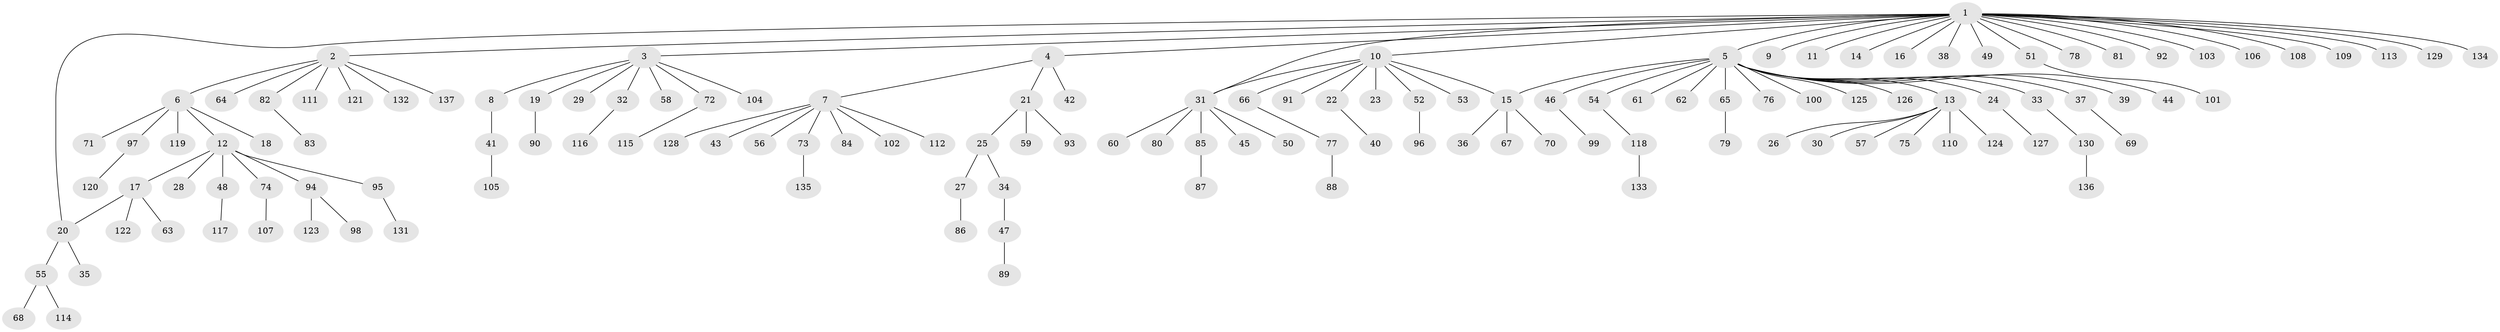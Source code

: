 // Generated by graph-tools (version 1.1) at 2025/14/03/09/25 04:14:23]
// undirected, 137 vertices, 139 edges
graph export_dot {
graph [start="1"]
  node [color=gray90,style=filled];
  1;
  2;
  3;
  4;
  5;
  6;
  7;
  8;
  9;
  10;
  11;
  12;
  13;
  14;
  15;
  16;
  17;
  18;
  19;
  20;
  21;
  22;
  23;
  24;
  25;
  26;
  27;
  28;
  29;
  30;
  31;
  32;
  33;
  34;
  35;
  36;
  37;
  38;
  39;
  40;
  41;
  42;
  43;
  44;
  45;
  46;
  47;
  48;
  49;
  50;
  51;
  52;
  53;
  54;
  55;
  56;
  57;
  58;
  59;
  60;
  61;
  62;
  63;
  64;
  65;
  66;
  67;
  68;
  69;
  70;
  71;
  72;
  73;
  74;
  75;
  76;
  77;
  78;
  79;
  80;
  81;
  82;
  83;
  84;
  85;
  86;
  87;
  88;
  89;
  90;
  91;
  92;
  93;
  94;
  95;
  96;
  97;
  98;
  99;
  100;
  101;
  102;
  103;
  104;
  105;
  106;
  107;
  108;
  109;
  110;
  111;
  112;
  113;
  114;
  115;
  116;
  117;
  118;
  119;
  120;
  121;
  122;
  123;
  124;
  125;
  126;
  127;
  128;
  129;
  130;
  131;
  132;
  133;
  134;
  135;
  136;
  137;
  1 -- 2;
  1 -- 3;
  1 -- 4;
  1 -- 5;
  1 -- 9;
  1 -- 10;
  1 -- 11;
  1 -- 14;
  1 -- 16;
  1 -- 20;
  1 -- 31;
  1 -- 38;
  1 -- 49;
  1 -- 51;
  1 -- 78;
  1 -- 81;
  1 -- 92;
  1 -- 103;
  1 -- 106;
  1 -- 108;
  1 -- 109;
  1 -- 113;
  1 -- 129;
  1 -- 134;
  2 -- 6;
  2 -- 64;
  2 -- 82;
  2 -- 111;
  2 -- 121;
  2 -- 132;
  2 -- 137;
  3 -- 8;
  3 -- 19;
  3 -- 29;
  3 -- 32;
  3 -- 58;
  3 -- 72;
  3 -- 104;
  4 -- 7;
  4 -- 21;
  4 -- 42;
  5 -- 13;
  5 -- 15;
  5 -- 24;
  5 -- 33;
  5 -- 37;
  5 -- 39;
  5 -- 44;
  5 -- 46;
  5 -- 54;
  5 -- 61;
  5 -- 62;
  5 -- 65;
  5 -- 76;
  5 -- 100;
  5 -- 125;
  5 -- 126;
  6 -- 12;
  6 -- 18;
  6 -- 71;
  6 -- 97;
  6 -- 119;
  7 -- 43;
  7 -- 56;
  7 -- 73;
  7 -- 84;
  7 -- 102;
  7 -- 112;
  7 -- 128;
  8 -- 41;
  10 -- 15;
  10 -- 22;
  10 -- 23;
  10 -- 31;
  10 -- 52;
  10 -- 53;
  10 -- 66;
  10 -- 91;
  12 -- 17;
  12 -- 28;
  12 -- 48;
  12 -- 74;
  12 -- 94;
  12 -- 95;
  13 -- 26;
  13 -- 30;
  13 -- 57;
  13 -- 75;
  13 -- 110;
  13 -- 124;
  15 -- 36;
  15 -- 67;
  15 -- 70;
  17 -- 20;
  17 -- 63;
  17 -- 122;
  19 -- 90;
  20 -- 35;
  20 -- 55;
  21 -- 25;
  21 -- 59;
  21 -- 93;
  22 -- 40;
  24 -- 127;
  25 -- 27;
  25 -- 34;
  27 -- 86;
  31 -- 45;
  31 -- 50;
  31 -- 60;
  31 -- 80;
  31 -- 85;
  32 -- 116;
  33 -- 130;
  34 -- 47;
  37 -- 69;
  41 -- 105;
  46 -- 99;
  47 -- 89;
  48 -- 117;
  51 -- 101;
  52 -- 96;
  54 -- 118;
  55 -- 68;
  55 -- 114;
  65 -- 79;
  66 -- 77;
  72 -- 115;
  73 -- 135;
  74 -- 107;
  77 -- 88;
  82 -- 83;
  85 -- 87;
  94 -- 98;
  94 -- 123;
  95 -- 131;
  97 -- 120;
  118 -- 133;
  130 -- 136;
}
